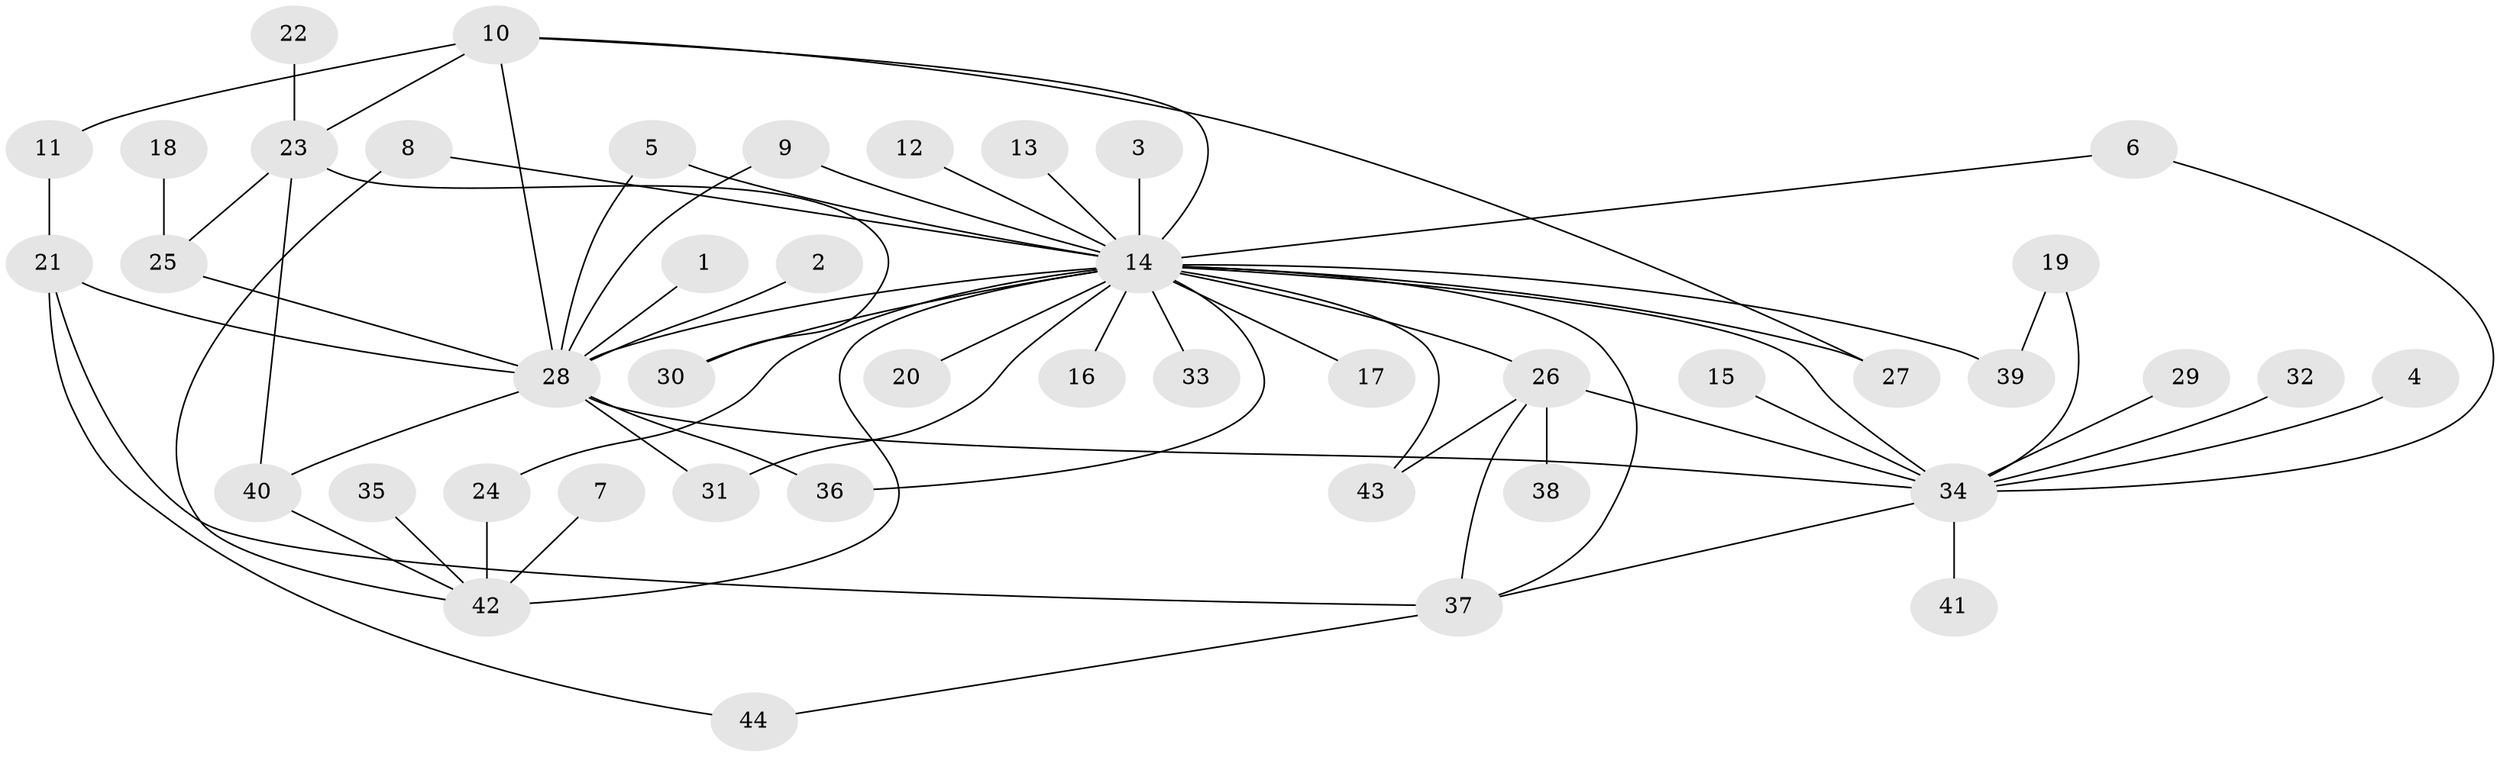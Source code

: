 // original degree distribution, {36: 0.011904761904761904, 14: 0.011904761904761904, 2: 0.3333333333333333, 8: 0.011904761904761904, 4: 0.023809523809523808, 1: 0.40476190476190477, 3: 0.13095238095238096, 13: 0.011904761904761904, 5: 0.011904761904761904, 7: 0.03571428571428571, 6: 0.011904761904761904}
// Generated by graph-tools (version 1.1) at 2025/01/03/09/25 03:01:47]
// undirected, 44 vertices, 65 edges
graph export_dot {
graph [start="1"]
  node [color=gray90,style=filled];
  1;
  2;
  3;
  4;
  5;
  6;
  7;
  8;
  9;
  10;
  11;
  12;
  13;
  14;
  15;
  16;
  17;
  18;
  19;
  20;
  21;
  22;
  23;
  24;
  25;
  26;
  27;
  28;
  29;
  30;
  31;
  32;
  33;
  34;
  35;
  36;
  37;
  38;
  39;
  40;
  41;
  42;
  43;
  44;
  1 -- 28 [weight=1.0];
  2 -- 28 [weight=1.0];
  3 -- 14 [weight=1.0];
  4 -- 34 [weight=1.0];
  5 -- 14 [weight=1.0];
  5 -- 28 [weight=1.0];
  6 -- 14 [weight=1.0];
  6 -- 34 [weight=1.0];
  7 -- 42 [weight=1.0];
  8 -- 14 [weight=1.0];
  8 -- 42 [weight=1.0];
  9 -- 14 [weight=1.0];
  9 -- 28 [weight=1.0];
  10 -- 11 [weight=1.0];
  10 -- 14 [weight=1.0];
  10 -- 23 [weight=1.0];
  10 -- 27 [weight=1.0];
  10 -- 28 [weight=1.0];
  11 -- 21 [weight=1.0];
  12 -- 14 [weight=1.0];
  13 -- 14 [weight=1.0];
  14 -- 16 [weight=1.0];
  14 -- 17 [weight=1.0];
  14 -- 20 [weight=1.0];
  14 -- 24 [weight=1.0];
  14 -- 26 [weight=2.0];
  14 -- 27 [weight=1.0];
  14 -- 28 [weight=1.0];
  14 -- 30 [weight=1.0];
  14 -- 31 [weight=1.0];
  14 -- 33 [weight=1.0];
  14 -- 34 [weight=2.0];
  14 -- 36 [weight=1.0];
  14 -- 37 [weight=1.0];
  14 -- 39 [weight=1.0];
  14 -- 42 [weight=2.0];
  14 -- 43 [weight=1.0];
  15 -- 34 [weight=1.0];
  18 -- 25 [weight=1.0];
  19 -- 34 [weight=1.0];
  19 -- 39 [weight=1.0];
  21 -- 28 [weight=1.0];
  21 -- 37 [weight=1.0];
  21 -- 44 [weight=1.0];
  22 -- 23 [weight=1.0];
  23 -- 25 [weight=1.0];
  23 -- 30 [weight=1.0];
  23 -- 40 [weight=1.0];
  24 -- 42 [weight=2.0];
  25 -- 28 [weight=1.0];
  26 -- 34 [weight=1.0];
  26 -- 37 [weight=1.0];
  26 -- 38 [weight=1.0];
  26 -- 43 [weight=1.0];
  28 -- 31 [weight=1.0];
  28 -- 34 [weight=1.0];
  28 -- 36 [weight=1.0];
  28 -- 40 [weight=1.0];
  29 -- 34 [weight=2.0];
  32 -- 34 [weight=1.0];
  34 -- 37 [weight=1.0];
  34 -- 41 [weight=1.0];
  35 -- 42 [weight=1.0];
  37 -- 44 [weight=1.0];
  40 -- 42 [weight=1.0];
}
